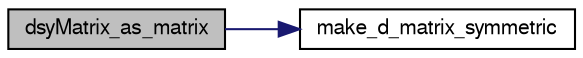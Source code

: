 digraph G
{
  edge [fontname="FreeSans",fontsize=10,labelfontname="FreeSans",labelfontsize=10];
  node [fontname="FreeSans",fontsize=10,shape=record];
  rankdir=LR;
  Node1 [label="dsyMatrix_as_matrix",height=0.2,width=0.4,color="black", fillcolor="grey75", style="filled" fontcolor="black"];
  Node1 -> Node2 [color="midnightblue",fontsize=10,style="solid",fontname="FreeSans"];
  Node2 [label="make_d_matrix_symmetric",height=0.2,width=0.4,color="black", fillcolor="white", style="filled",URL="$Mutils_8c.html#ddcd18b1a926ac2abca8b6678e4afe01"];
}
